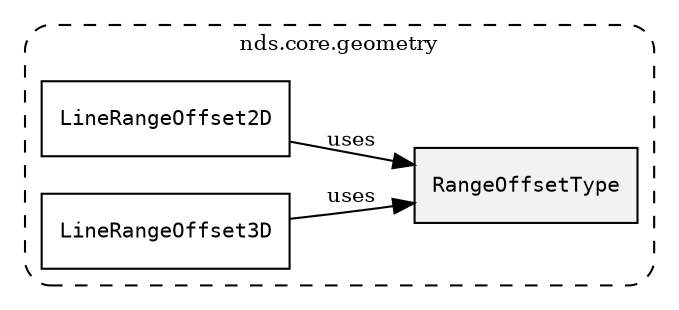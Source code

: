 /**
 * This dot file creates symbol collaboration diagram for RangeOffsetType.
 */
digraph ZSERIO
{
    node [shape=box, fontsize=10];
    rankdir="LR";
    fontsize=10;
    tooltip="RangeOffsetType collaboration diagram";

    subgraph "cluster_nds.core.geometry"
    {
        style="dashed, rounded";
        label="nds.core.geometry";
        tooltip="Package nds.core.geometry";
        href="../../../content/packages/nds.core.geometry.html#Package-nds-core-geometry";
        target="_parent";

        "RangeOffsetType" [style="filled", fillcolor="#0000000D", target="_parent", label=<<font face="monospace"><table align="center" border="0" cellspacing="0" cellpadding="0"><tr><td href="../../../content/packages/nds.core.geometry.html#Enum-RangeOffsetType" title="Enum defined in nds.core.geometry">RangeOffsetType</td></tr></table></font>>];
        "LineRangeOffset2D" [target="_parent", label=<<font face="monospace"><table align="center" border="0" cellspacing="0" cellpadding="0"><tr><td href="../../../content/packages/nds.core.geometry.html#Structure-LineRangeOffset2D" title="Structure defined in nds.core.geometry">LineRangeOffset2D</td></tr></table></font>>];
        "LineRangeOffset3D" [target="_parent", label=<<font face="monospace"><table align="center" border="0" cellspacing="0" cellpadding="0"><tr><td href="../../../content/packages/nds.core.geometry.html#Structure-LineRangeOffset3D" title="Structure defined in nds.core.geometry">LineRangeOffset3D</td></tr></table></font>>];
    }

    "LineRangeOffset2D" -> "RangeOffsetType" [label="uses", fontsize=10];
    "LineRangeOffset3D" -> "RangeOffsetType" [label="uses", fontsize=10];
}
